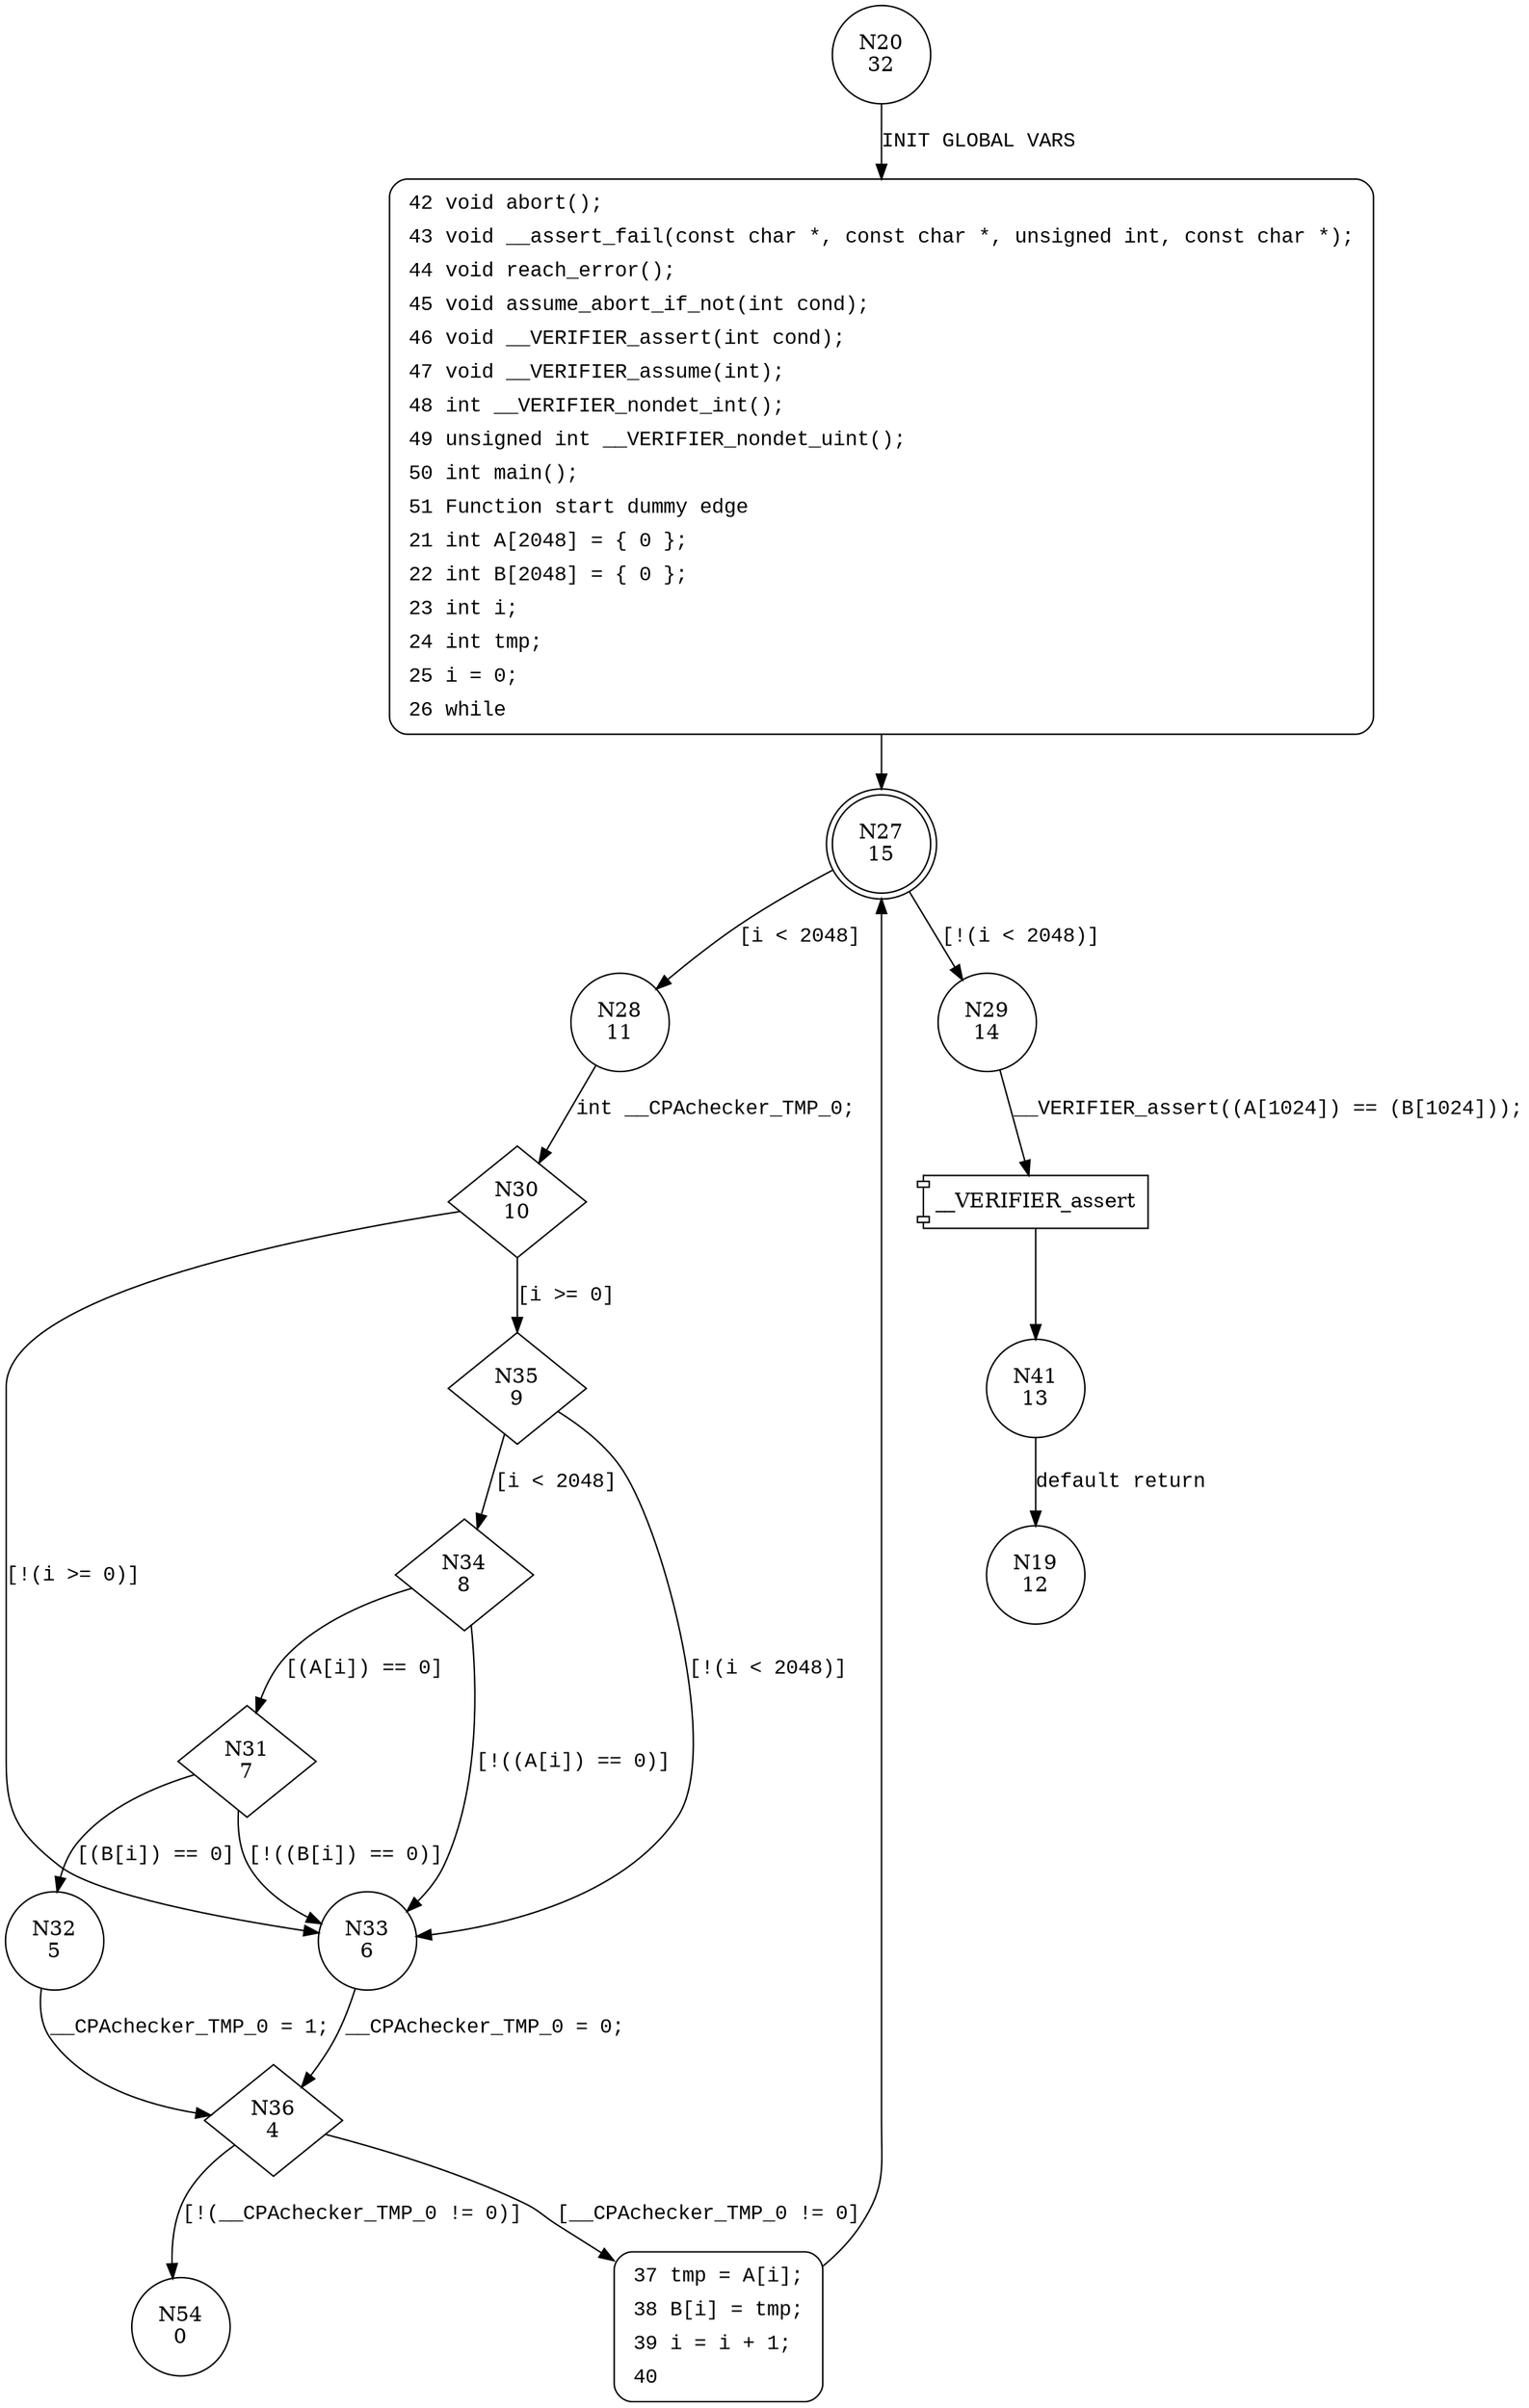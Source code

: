 digraph main {
20 [shape="circle" label="N20\n32"]
42 [shape="circle" label="N42\n31"]
27 [shape="doublecircle" label="N27\n15"]
28 [shape="circle" label="N28\n11"]
29 [shape="circle" label="N29\n14"]
41 [shape="circle" label="N41\n13"]
30 [shape="diamond" label="N30\n10"]
35 [shape="diamond" label="N35\n9"]
33 [shape="circle" label="N33\n6"]
36 [shape="diamond" label="N36\n4"]
37 [shape="circle" label="N37\n3"]
54 [shape="circle" label="N54\n0"]
34 [shape="diamond" label="N34\n8"]
31 [shape="diamond" label="N31\n7"]
32 [shape="circle" label="N32\n5"]
19 [shape="circle" label="N19\n12"]
42 [style="filled,bold" penwidth="1" fillcolor="white" fontname="Courier New" shape="Mrecord" label=<<table border="0" cellborder="0" cellpadding="3" bgcolor="white"><tr><td align="right">42</td><td align="left">void abort();</td></tr><tr><td align="right">43</td><td align="left">void __assert_fail(const char *, const char *, unsigned int, const char *);</td></tr><tr><td align="right">44</td><td align="left">void reach_error();</td></tr><tr><td align="right">45</td><td align="left">void assume_abort_if_not(int cond);</td></tr><tr><td align="right">46</td><td align="left">void __VERIFIER_assert(int cond);</td></tr><tr><td align="right">47</td><td align="left">void __VERIFIER_assume(int);</td></tr><tr><td align="right">48</td><td align="left">int __VERIFIER_nondet_int();</td></tr><tr><td align="right">49</td><td align="left">unsigned int __VERIFIER_nondet_uint();</td></tr><tr><td align="right">50</td><td align="left">int main();</td></tr><tr><td align="right">51</td><td align="left">Function start dummy edge</td></tr><tr><td align="right">21</td><td align="left">int A[2048] = &#123; 0 &#125;;</td></tr><tr><td align="right">22</td><td align="left">int B[2048] = &#123; 0 &#125;;</td></tr><tr><td align="right">23</td><td align="left">int i;</td></tr><tr><td align="right">24</td><td align="left">int tmp;</td></tr><tr><td align="right">25</td><td align="left">i = 0;</td></tr><tr><td align="right">26</td><td align="left">while</td></tr></table>>]
42 -> 27[label=""]
37 [style="filled,bold" penwidth="1" fillcolor="white" fontname="Courier New" shape="Mrecord" label=<<table border="0" cellborder="0" cellpadding="3" bgcolor="white"><tr><td align="right">37</td><td align="left">tmp = A[i];</td></tr><tr><td align="right">38</td><td align="left">B[i] = tmp;</td></tr><tr><td align="right">39</td><td align="left">i = i + 1;</td></tr><tr><td align="right">40</td><td align="left"></td></tr></table>>]
37 -> 27[label=""]
20 -> 42 [label="INIT GLOBAL VARS" fontname="Courier New"]
27 -> 28 [label="[i < 2048]" fontname="Courier New"]
27 -> 29 [label="[!(i < 2048)]" fontname="Courier New"]
100001 [shape="component" label="__VERIFIER_assert"]
29 -> 100001 [label="__VERIFIER_assert((A[1024]) == (B[1024]));" fontname="Courier New"]
100001 -> 41 [label="" fontname="Courier New"]
28 -> 30 [label="int __CPAchecker_TMP_0;" fontname="Courier New"]
30 -> 35 [label="[i >= 0]" fontname="Courier New"]
30 -> 33 [label="[!(i >= 0)]" fontname="Courier New"]
33 -> 36 [label="__CPAchecker_TMP_0 = 0;" fontname="Courier New"]
36 -> 37 [label="[__CPAchecker_TMP_0 != 0]" fontname="Courier New"]
36 -> 54 [label="[!(__CPAchecker_TMP_0 != 0)]" fontname="Courier New"]
35 -> 34 [label="[i < 2048]" fontname="Courier New"]
35 -> 33 [label="[!(i < 2048)]" fontname="Courier New"]
34 -> 31 [label="[(A[i]) == 0]" fontname="Courier New"]
34 -> 33 [label="[!((A[i]) == 0)]" fontname="Courier New"]
31 -> 32 [label="[(B[i]) == 0]" fontname="Courier New"]
31 -> 33 [label="[!((B[i]) == 0)]" fontname="Courier New"]
41 -> 19 [label="default return" fontname="Courier New"]
32 -> 36 [label="__CPAchecker_TMP_0 = 1;" fontname="Courier New"]
}